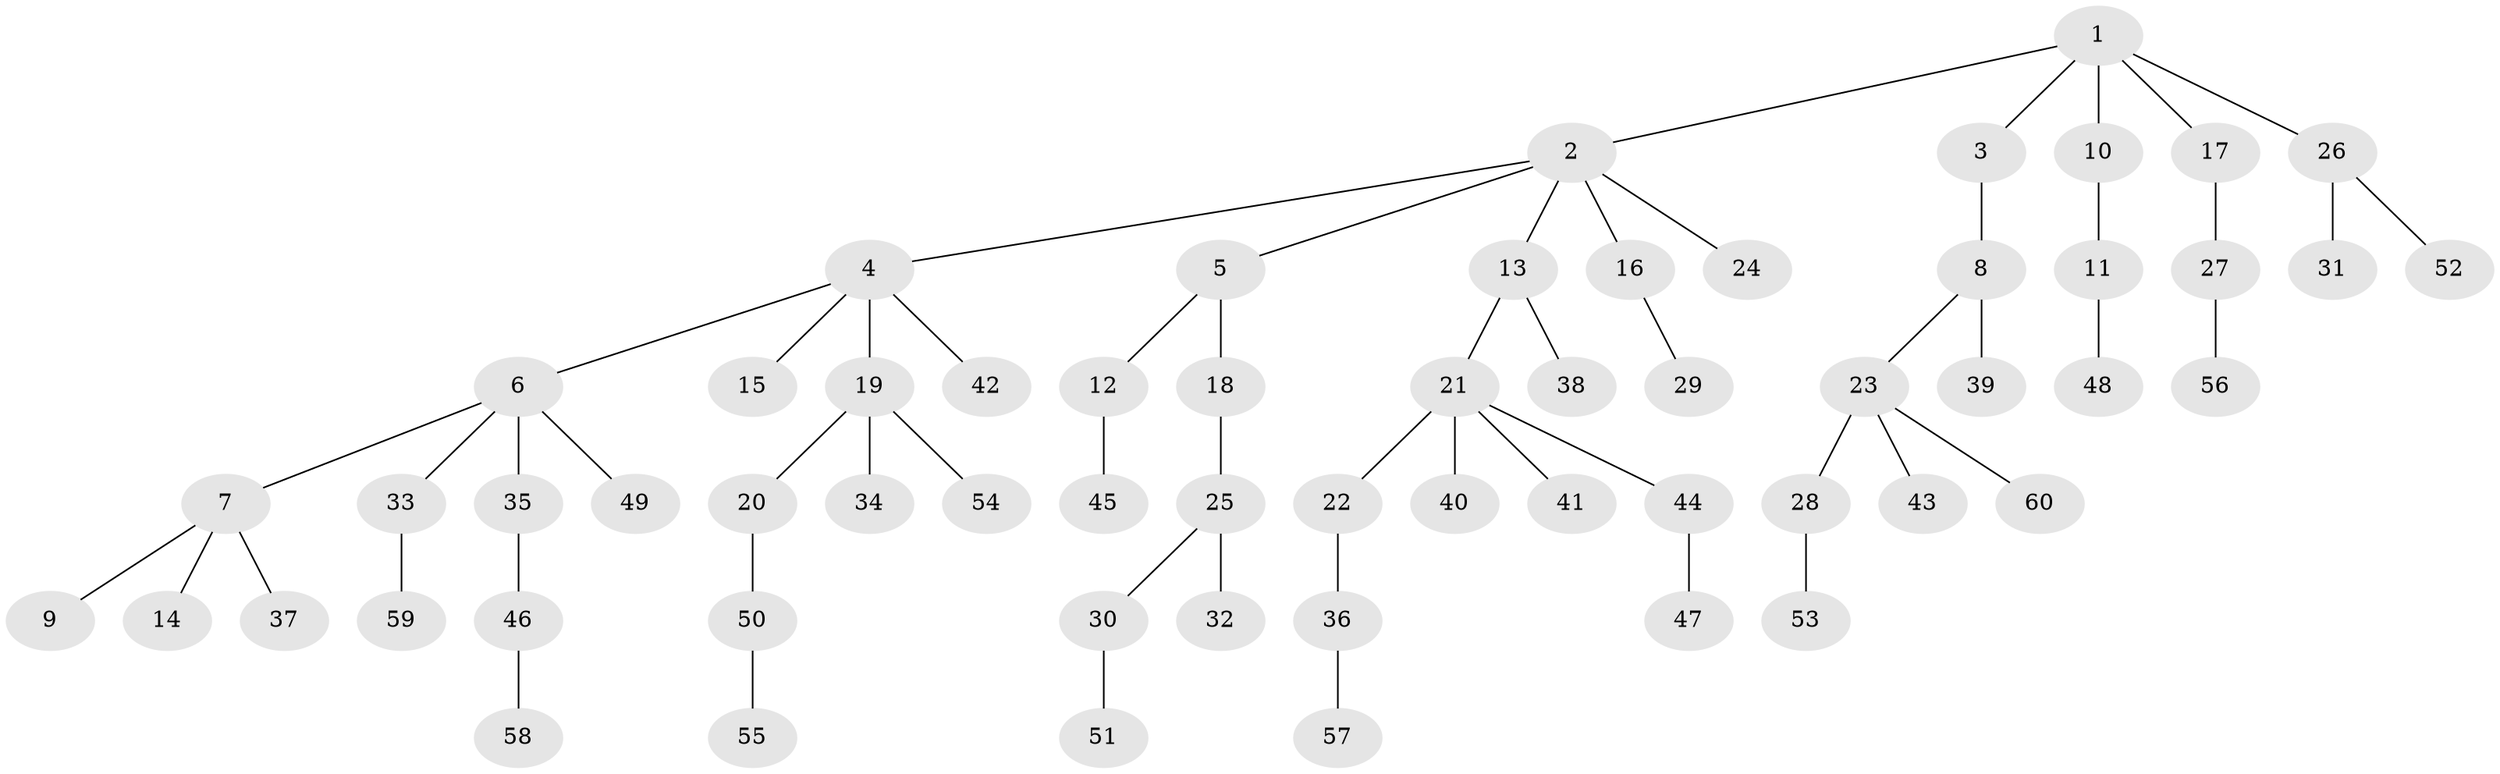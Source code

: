 // coarse degree distribution, {5: 0.05405405405405406, 2: 0.2702702702702703, 1: 0.4864864864864865, 3: 0.10810810810810811, 4: 0.08108108108108109}
// Generated by graph-tools (version 1.1) at 2025/37/03/04/25 23:37:22]
// undirected, 60 vertices, 59 edges
graph export_dot {
  node [color=gray90,style=filled];
  1;
  2;
  3;
  4;
  5;
  6;
  7;
  8;
  9;
  10;
  11;
  12;
  13;
  14;
  15;
  16;
  17;
  18;
  19;
  20;
  21;
  22;
  23;
  24;
  25;
  26;
  27;
  28;
  29;
  30;
  31;
  32;
  33;
  34;
  35;
  36;
  37;
  38;
  39;
  40;
  41;
  42;
  43;
  44;
  45;
  46;
  47;
  48;
  49;
  50;
  51;
  52;
  53;
  54;
  55;
  56;
  57;
  58;
  59;
  60;
  1 -- 2;
  1 -- 3;
  1 -- 10;
  1 -- 17;
  1 -- 26;
  2 -- 4;
  2 -- 5;
  2 -- 13;
  2 -- 16;
  2 -- 24;
  3 -- 8;
  4 -- 6;
  4 -- 15;
  4 -- 19;
  4 -- 42;
  5 -- 12;
  5 -- 18;
  6 -- 7;
  6 -- 33;
  6 -- 35;
  6 -- 49;
  7 -- 9;
  7 -- 14;
  7 -- 37;
  8 -- 23;
  8 -- 39;
  10 -- 11;
  11 -- 48;
  12 -- 45;
  13 -- 21;
  13 -- 38;
  16 -- 29;
  17 -- 27;
  18 -- 25;
  19 -- 20;
  19 -- 34;
  19 -- 54;
  20 -- 50;
  21 -- 22;
  21 -- 40;
  21 -- 41;
  21 -- 44;
  22 -- 36;
  23 -- 28;
  23 -- 43;
  23 -- 60;
  25 -- 30;
  25 -- 32;
  26 -- 31;
  26 -- 52;
  27 -- 56;
  28 -- 53;
  30 -- 51;
  33 -- 59;
  35 -- 46;
  36 -- 57;
  44 -- 47;
  46 -- 58;
  50 -- 55;
}

